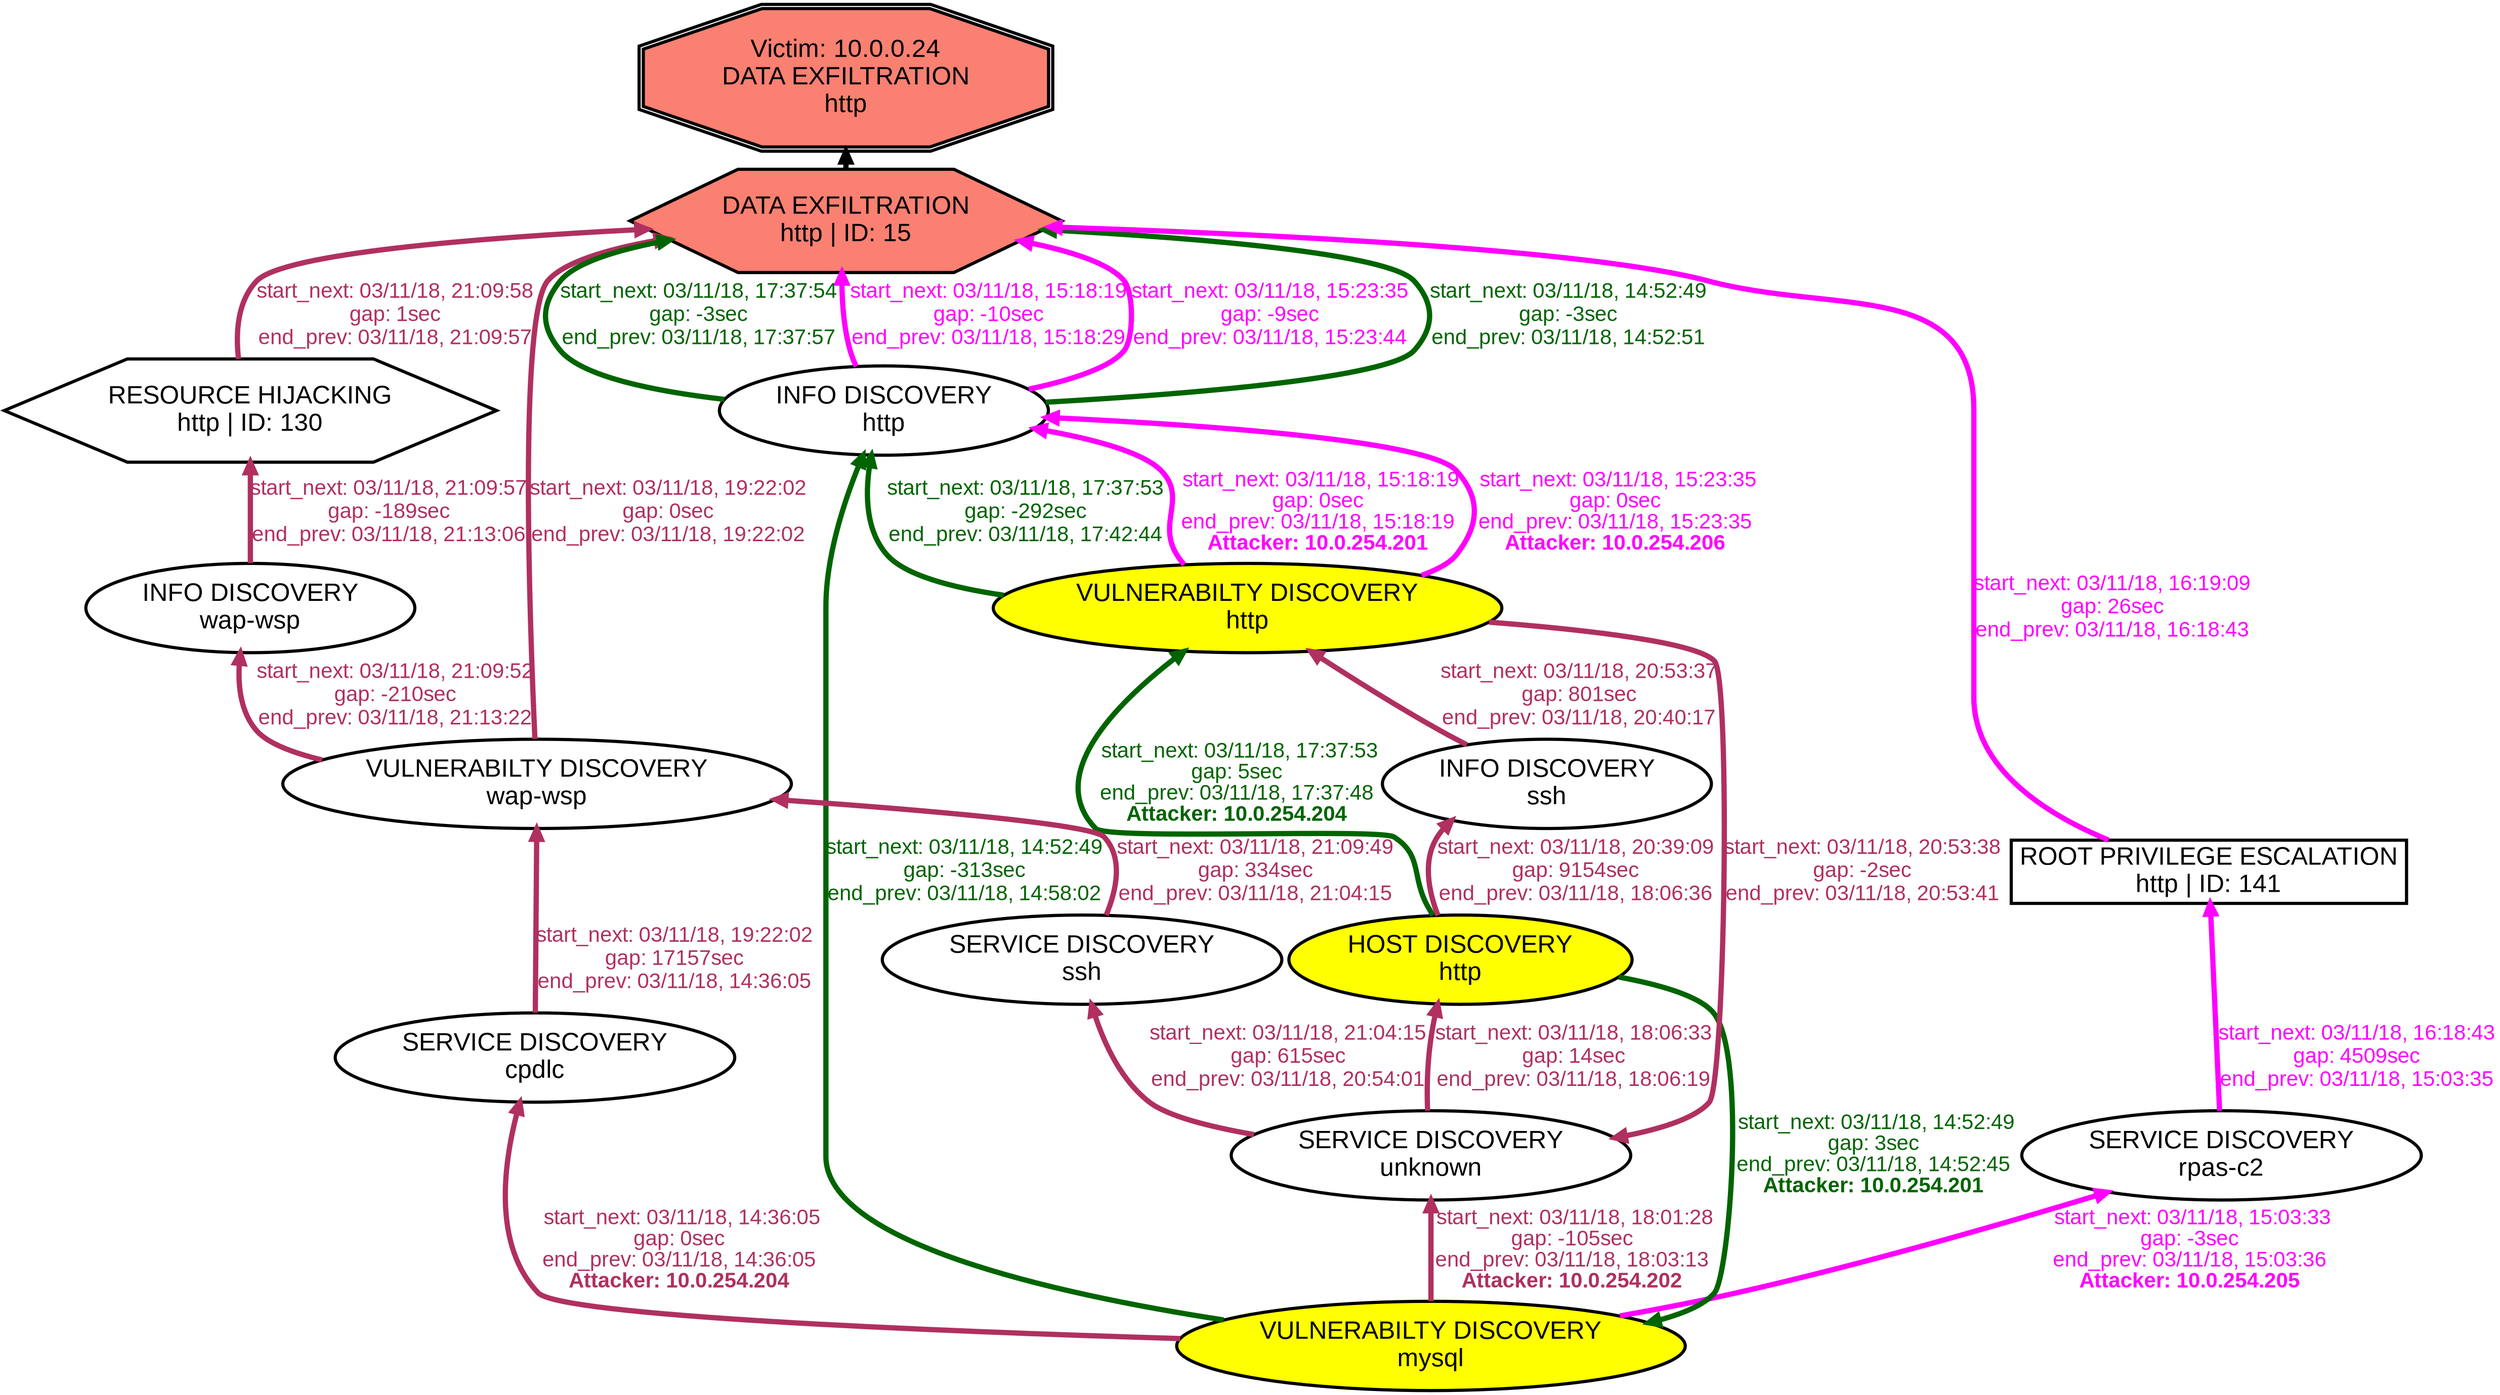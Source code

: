 digraph DATAEXFILTRATIONhttp {
rankdir="BT"; 
 graph [ nodesep="0.1", ranksep="0.02"] 
 node [ fontname=Arial, fontsize=24,penwidth=3]; 
 edge [ fontname=Arial, fontsize=20,penwidth=5 ];
"Victim: 10.0.0.24
DATA EXFILTRATION
http" [shape=doubleoctagon, style=filled, fillcolor=salmon];
{ rank = max; "Victim: 10.0.0.24
DATA EXFILTRATION
http"}
"DATA EXFILTRATION
http | ID: 15" -> "Victim: 10.0.0.24
DATA EXFILTRATION
http"
"DATA EXFILTRATION
http | ID: 15" [style=filled, fillcolor= salmon]
{ rank=same; "DATA EXFILTRATION
http | ID: 15"}
"VULNERABILTY DISCOVERY
mysql" [style=filled, fillcolor= yellow]
"VULNERABILTY DISCOVERY
mysql" -> "SERVICE DISCOVERY
cpdlc" [ color=maroon] [label=<<font color="maroon"> start_next: 03/11/18, 14:36:05<br/>gap: 0sec<br/>end_prev: 03/11/18, 14:36:05</font><br/><font color="maroon"><b>Attacker: 10.0.254.204</b></font>>]
"SERVICE DISCOVERY
cpdlc" -> "VULNERABILTY DISCOVERY
wap-wsp" [ label="start_next: 03/11/18, 19:22:02
gap: 17157sec
end_prev: 03/11/18, 14:36:05"][ fontcolor="maroon" color=maroon]
"VULNERABILTY DISCOVERY
wap-wsp" -> "DATA EXFILTRATION
http | ID: 15" [ label="start_next: 03/11/18, 19:22:02
gap: 0sec
end_prev: 03/11/18, 19:22:02"][ fontcolor="maroon" color=maroon]
"VULNERABILTY DISCOVERY
mysql" [style=filled, fillcolor= yellow]
"VULNERABILTY DISCOVERY
mysql" -> "SERVICE DISCOVERY
unknown" [ color=maroon] [label=<<font color="maroon"> start_next: 03/11/18, 18:01:28<br/>gap: -105sec<br/>end_prev: 03/11/18, 18:03:13</font><br/><font color="maroon"><b>Attacker: 10.0.254.202</b></font>>]
"SERVICE DISCOVERY
unknown" -> "HOST DISCOVERY
http" [ label="start_next: 03/11/18, 18:06:33
gap: 14sec
end_prev: 03/11/18, 18:06:19"][ fontcolor="maroon" color=maroon]
"HOST DISCOVERY
http" -> "INFO DISCOVERY
ssh" [ label="start_next: 03/11/18, 20:39:09
gap: 9154sec
end_prev: 03/11/18, 18:06:36"][ fontcolor="maroon" color=maroon]
"INFO DISCOVERY
ssh" -> "VULNERABILTY DISCOVERY
http" [ label="start_next: 03/11/18, 20:53:37
gap: 801sec
end_prev: 03/11/18, 20:40:17"][ fontcolor="maroon" color=maroon]
"VULNERABILTY DISCOVERY
http" -> "SERVICE DISCOVERY
unknown" [ label="start_next: 03/11/18, 20:53:38
gap: -2sec
end_prev: 03/11/18, 20:53:41"][ fontcolor="maroon" color=maroon]
"SERVICE DISCOVERY
unknown" -> "SERVICE DISCOVERY
ssh" [ label="start_next: 03/11/18, 21:04:15
gap: 615sec
end_prev: 03/11/18, 20:54:01"][ fontcolor="maroon" color=maroon]
"SERVICE DISCOVERY
ssh" -> "VULNERABILTY DISCOVERY
wap-wsp" [ label="start_next: 03/11/18, 21:09:49
gap: 334sec
end_prev: 03/11/18, 21:04:15"][ fontcolor="maroon" color=maroon]
"VULNERABILTY DISCOVERY
wap-wsp" -> "INFO DISCOVERY
wap-wsp" [ label="start_next: 03/11/18, 21:09:52
gap: -210sec
end_prev: 03/11/18, 21:13:22"][ fontcolor="maroon" color=maroon]
"INFO DISCOVERY
wap-wsp" -> "RESOURCE HIJACKING
http | ID: 130" [ label="start_next: 03/11/18, 21:09:57
gap: -189sec
end_prev: 03/11/18, 21:13:06"][ fontcolor="maroon" color=maroon]
"RESOURCE HIJACKING
http | ID: 130" -> "DATA EXFILTRATION
http | ID: 15" [ label="start_next: 03/11/18, 21:09:58
gap: 1sec
end_prev: 03/11/18, 21:09:57"][ fontcolor="maroon" color=maroon]
"HOST DISCOVERY
http" [style=filled, fillcolor= yellow]
"HOST DISCOVERY
http" -> "VULNERABILTY DISCOVERY
mysql" [ color=darkgreen] [label=<<font color="darkgreen"> start_next: 03/11/18, 14:52:49<br/>gap: 3sec<br/>end_prev: 03/11/18, 14:52:45</font><br/><font color="darkgreen"><b>Attacker: 10.0.254.201</b></font>>]
"VULNERABILTY DISCOVERY
mysql" -> "INFO DISCOVERY
http" [ label="start_next: 03/11/18, 14:52:49
gap: -313sec
end_prev: 03/11/18, 14:58:02"][ fontcolor="darkgreen" color=darkgreen]
"INFO DISCOVERY
http" -> "DATA EXFILTRATION
http | ID: 15" [ label="start_next: 03/11/18, 14:52:49
gap: -3sec
end_prev: 03/11/18, 14:52:51"][ fontcolor="darkgreen" color=darkgreen]
"HOST DISCOVERY
http" [style=filled, fillcolor= yellow]
"HOST DISCOVERY
http" -> "VULNERABILTY DISCOVERY
http" [ color=darkgreen] [label=<<font color="darkgreen"> start_next: 03/11/18, 17:37:53<br/>gap: 5sec<br/>end_prev: 03/11/18, 17:37:48</font><br/><font color="darkgreen"><b>Attacker: 10.0.254.204</b></font>>]
"VULNERABILTY DISCOVERY
http" -> "INFO DISCOVERY
http" [ label="start_next: 03/11/18, 17:37:53
gap: -292sec
end_prev: 03/11/18, 17:42:44"][ fontcolor="darkgreen" color=darkgreen]
"INFO DISCOVERY
http" -> "DATA EXFILTRATION
http | ID: 15" [ label="start_next: 03/11/18, 17:37:54
gap: -3sec
end_prev: 03/11/18, 17:37:57"][ fontcolor="darkgreen" color=darkgreen]
"VULNERABILTY DISCOVERY
mysql" [style=filled, fillcolor= yellow]
"VULNERABILTY DISCOVERY
mysql" -> "SERVICE DISCOVERY
rpas-c2" [ color=magenta] [label=<<font color="magenta"> start_next: 03/11/18, 15:03:33<br/>gap: -3sec<br/>end_prev: 03/11/18, 15:03:36</font><br/><font color="magenta"><b>Attacker: 10.0.254.205</b></font>>]
"SERVICE DISCOVERY
rpas-c2" -> "ROOT PRIVILEGE ESCALATION
http | ID: 141" [ label="start_next: 03/11/18, 16:18:43
gap: 4509sec
end_prev: 03/11/18, 15:03:35"][ fontcolor="magenta" color=magenta]
"ROOT PRIVILEGE ESCALATION
http | ID: 141" -> "DATA EXFILTRATION
http | ID: 15" [ label="start_next: 03/11/18, 16:19:09
gap: 26sec
end_prev: 03/11/18, 16:18:43"][ fontcolor="magenta" color=magenta]
"VULNERABILTY DISCOVERY
http" [style=filled, fillcolor= yellow]
"VULNERABILTY DISCOVERY
http" -> "INFO DISCOVERY
http" [ color=magenta] [label=<<font color="magenta"> start_next: 03/11/18, 15:18:19<br/>gap: 0sec<br/>end_prev: 03/11/18, 15:18:19</font><br/><font color="magenta"><b>Attacker: 10.0.254.201</b></font>>]
"INFO DISCOVERY
http" -> "DATA EXFILTRATION
http | ID: 15" [ label="start_next: 03/11/18, 15:18:19
gap: -10sec
end_prev: 03/11/18, 15:18:29"][ fontcolor="magenta" color=magenta]
"VULNERABILTY DISCOVERY
http" [style=filled, fillcolor= yellow]
"VULNERABILTY DISCOVERY
http" -> "INFO DISCOVERY
http" [ color=magenta] [label=<<font color="magenta"> start_next: 03/11/18, 15:23:35<br/>gap: 0sec<br/>end_prev: 03/11/18, 15:23:35</font><br/><font color="magenta"><b>Attacker: 10.0.254.206</b></font>>]
"INFO DISCOVERY
http" -> "DATA EXFILTRATION
http | ID: 15" [ label="start_next: 03/11/18, 15:23:35
gap: -9sec
end_prev: 03/11/18, 15:23:44"][ fontcolor="magenta" color=magenta]
"VULNERABILTY DISCOVERY
mysql" [shape=oval]
"VULNERABILTY DISCOVERY
mysql" [tooltip="ET SCAN Suspicious inbound to mySQL port 3306
ET SCAN Suspicious inbound to MSSQL port 1433
ET SCAN Suspicious inbound to PostgreSQL port 5432
ET SCAN Nikto Web App Scan in Progress
ET SCAN Suspicious inbound to Oracle SQL port 1521
ET SCAN Suspicious inbound to mSQL port 4333"]
"SERVICE DISCOVERY
cpdlc" [shape=oval]
"SERVICE DISCOVERY
cpdlc" [tooltip="ET SCAN Potential VNC Scan 5900-5920
ET SCAN Potential VNC Scan 5800-5820"]
"VULNERABILTY DISCOVERY
wap-wsp" [shape=oval]
"VULNERABILTY DISCOVERY
wap-wsp" [tooltip="ET SCAN Nikto Web App Scan in Progress
ET SCAN OpenVAS User-Agent Inbound"]
"DATA EXFILTRATION
http | ID: 15" [shape=hexagon]
"DATA EXFILTRATION
http | ID: 15" [tooltip="GPL WEB_SERVER Tomcat server snoop access
ETPRO WEB_SERVER Possible Information Leak Vuln CVE-2015-1648
GPL EXPLOIT ISAPI .ida access
GPL EXPLOIT /msadc/samples/ access
ET WEB_SERVER ColdFusion componentutils access
ET WEB_SERVER /system32/ in Uri - Possible Protected Directory Access Attempt
ET WEB_SPECIFIC_APPS PHP-CGI query string parameter vulnerability
ET WEB_SERVER Possible XXE SYSTEM ENTITY in POST BODY.
ET WEB_SERVER IIS 8.3 Filename With Wildcard (Possible File/Dir Bruteforce)
ET WEB_SERVER /etc/shadow Detected in URI
ET INFO WinHttp AutoProxy Request wpad.dat Possible BadTunnel
GPL EXPLOIT ISAPI .idq access"]
"SERVICE DISCOVERY
unknown" [shape=oval]
"SERVICE DISCOVERY
unknown" [tooltip="ET SCAN Potential SSH Scan
ET SCAN Potential VNC Scan 5900-5920
ET SCAN Potential VNC Scan 5800-5820
ET SCAN NMAP OS Detection Probe"]
"HOST DISCOVERY
http" [shape=oval]
"HOST DISCOVERY
http" [tooltip="ET SCAN Nmap Scripting Engine User-Agent Detected (Nmap Scripting Engine)
ET SCAN Possible Nmap User-Agent Observed"]
"INFO DISCOVERY
ssh" [shape=oval]
"INFO DISCOVERY
ssh" [tooltip="ET INFO NetSSH SSH Version String Hardcoded in Metasploit"]
"VULNERABILTY DISCOVERY
http" [shape=oval]
"VULNERABILTY DISCOVERY
http" [tooltip="ET SCAN Suspicious inbound to mySQL port 3306
ET SCAN Suspicious inbound to MSSQL port 1433
ET SCAN Suspicious inbound to PostgreSQL port 5432
ET SCAN Nikto Web App Scan in Progress
ET SCAN Suspicious inbound to Oracle SQL port 1521
ET SCAN OpenVAS User-Agent Inbound
ET SCAN Suspicious inbound to mSQL port 4333"]
"SERVICE DISCOVERY
ssh" [shape=oval]
"SERVICE DISCOVERY
ssh" [tooltip="ET SCAN Potential SSH Scan"]
"INFO DISCOVERY
wap-wsp" [shape=oval]
"INFO DISCOVERY
wap-wsp" [tooltip="GPL WEB_SERVER viewcode access
GPL ATTACK_RESPONSE directory listing
GPL WEB_SERVER .htaccess access
GPL WEB_SERVER /~root access
GPL WEB_SERVER iisadmin access
GPL WEB_SERVER printenv access
ET SCAN SFTP/FTP Password Exposure via sftp-config.json
ET POLICY Proxy TRACE Request - inbound
GPL WEB_SERVER global.asa access
GPL EXPLOIT iissamples access"]
"RESOURCE HIJACKING
http | ID: 130" [shape=hexagon]
"RESOURCE HIJACKING
http | ID: 130" [tooltip="GPL WEB_SERVER Oracle Java Process Manager access"]
"INFO DISCOVERY
http" [shape=oval]
"INFO DISCOVERY
http" [tooltip="GPL WEB_SERVER viewcode access
GPL WEB_SERVER .htaccess access
GPL WEB_SERVER writeto.cnf access
GPL WEB_SERVER iisadmin access
ET WEB_SERVER PHP Easteregg Information-Disclosure (funny-logo)
ET WEB_SPECIFIC_APPS Request to Wordpress W3TC Plug-in dbcache Directory
GPL WEB_SERVER services.cnf access
ET WEB_SERVER PHP Easteregg Information-Disclosure (zend-logo)
GPL EXPLOIT unicode directory traversal attempt
ET WEB_SERVER PHP Easteregg Information-Disclosure (php-logo)
GPL WEB_SERVER service.cnf access
GPL EXPLOIT iisadmpwd attempt
ET WEB_SERVER PHP SESSION SuperGlobal in URI
GPL WEB_SERVER /~root access
GPL WEB_SERVER authors.pwd access
ET WEB_SERVER PHP ENV SuperGlobal in URI
GPL EXPLOIT .cnf access
ET POLICY Proxy TRACE Request - inbound
GPL WEB_SERVER .htpasswd access
GPL WEB_SERVER global.asa access
ET WEB_SERVER PHP SERVER SuperGlobal in URI
GPL EXPLOIT fpcount access
GPL WEB_SERVER globals.pl access
GPL WEB_SERVER service.pwd
GPL EXPLOIT ISAPI .idq attempt
ET WEB_SERVER PHP Easteregg Information-Disclosure (phpinfo)
GPL WEB_SERVER printenv access
GPL WEB_SERVER author.exe access
GPL EXPLOIT iissamples access
GPL EXPLOIT .htr access
ET WEB_SERVER PHP REQUEST SuperGlobal in URI"]
"SERVICE DISCOVERY
rpas-c2" [shape=oval]
"SERVICE DISCOVERY
rpas-c2" [tooltip="ET SCAN Potential VNC Scan 5900-5920
ET SCAN Potential VNC Scan 5800-5820"]
"ROOT PRIVILEGE ESCALATION
http | ID: 141" [shape=box]
"ROOT PRIVILEGE ESCALATION
http | ID: 141" [tooltip="GPL EXPLOIT CodeRed v2 root.exe access"]
}

